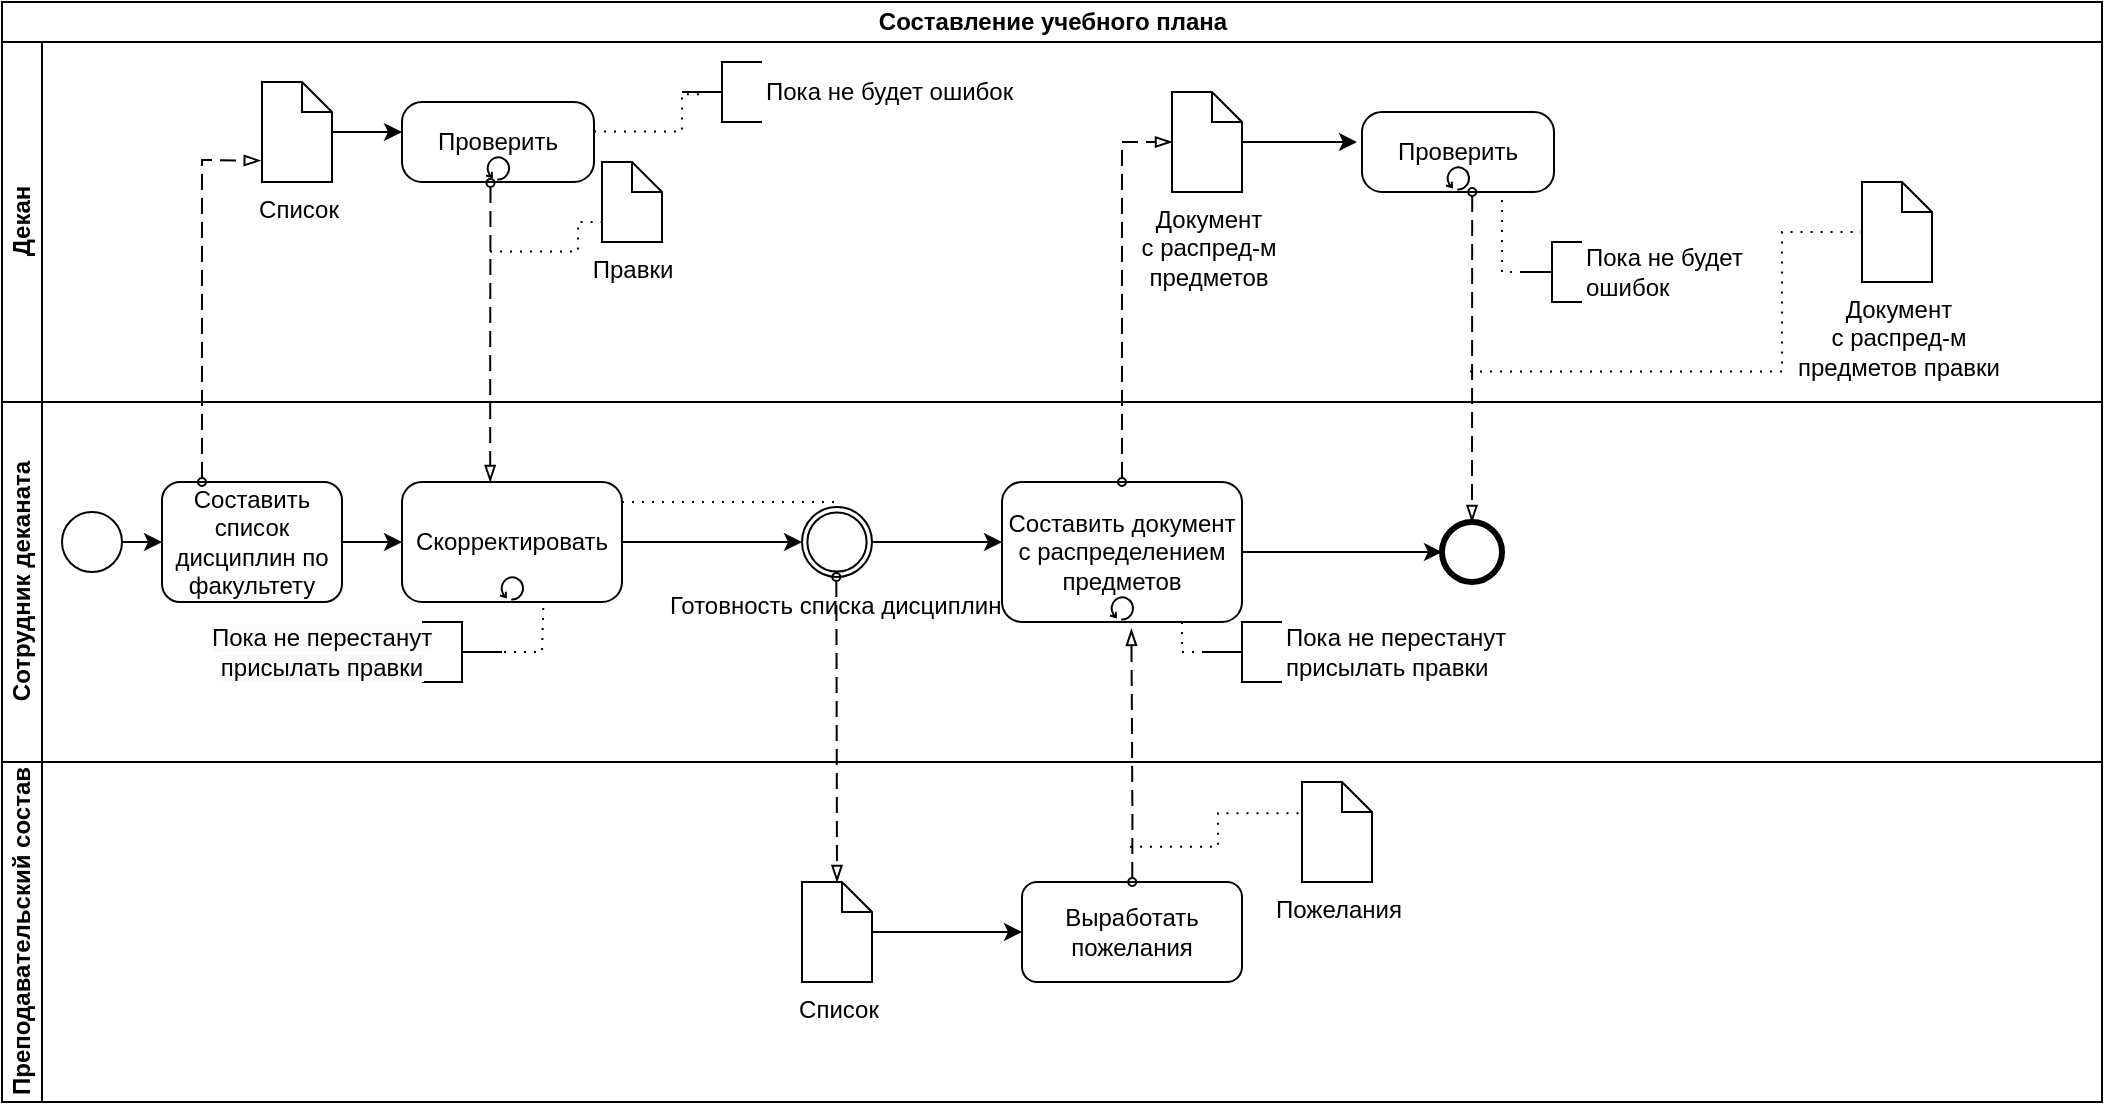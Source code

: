 <mxfile version="24.4.0" type="device">
  <diagram name="Страница — 1" id="1HjzsM5EKkpSvn4BCZEQ">
    <mxGraphModel dx="1431" dy="1990" grid="1" gridSize="10" guides="1" tooltips="1" connect="1" arrows="1" fold="1" page="1" pageScale="1" pageWidth="827" pageHeight="1169" math="0" shadow="0">
      <root>
        <mxCell id="0" />
        <mxCell id="1" parent="0" />
        <mxCell id="k1J7DtnOFnAi078AssT2-37" value="" style="edgeStyle=elbowEdgeStyle;fontSize=12;html=1;endFill=0;startFill=0;endSize=6;startSize=6;dashed=1;dashPattern=1 4;endArrow=none;startArrow=none;rounded=0;" edge="1" parent="1">
          <mxGeometry width="160" relative="1" as="geometry">
            <mxPoint x="440" y="160" as="sourcePoint" />
            <mxPoint x="600" y="160" as="targetPoint" />
          </mxGeometry>
        </mxCell>
        <mxCell id="k1J7DtnOFnAi078AssT2-1" value="Составление учебного плана" style="swimlane;childLayout=stackLayout;resizeParent=1;resizeParentMax=0;horizontal=1;startSize=20;horizontalStack=0;html=1;" vertex="1" parent="1">
          <mxGeometry x="180" y="-90" width="1050" height="550" as="geometry" />
        </mxCell>
        <mxCell id="k1J7DtnOFnAi078AssT2-2" value="Декан" style="swimlane;startSize=20;horizontal=0;html=1;" vertex="1" parent="k1J7DtnOFnAi078AssT2-1">
          <mxGeometry y="20" width="1050" height="180" as="geometry" />
        </mxCell>
        <mxCell id="k1J7DtnOFnAi078AssT2-25" value="" style="edgeStyle=orthogonalEdgeStyle;rounded=0;orthogonalLoop=1;jettySize=auto;html=1;" edge="1" parent="k1J7DtnOFnAi078AssT2-2" source="k1J7DtnOFnAi078AssT2-15">
          <mxGeometry relative="1" as="geometry">
            <mxPoint x="200" y="45" as="targetPoint" />
          </mxGeometry>
        </mxCell>
        <mxCell id="k1J7DtnOFnAi078AssT2-15" value="Список" style="shape=mxgraph.bpmn.data;labelPosition=center;verticalLabelPosition=bottom;align=center;verticalAlign=top;size=15;html=1;" vertex="1" parent="k1J7DtnOFnAi078AssT2-2">
          <mxGeometry x="130" y="20" width="35" height="50" as="geometry" />
        </mxCell>
        <mxCell id="k1J7DtnOFnAi078AssT2-23" value="Проверить" style="points=[[0.25,0,0],[0.5,0,0],[0.75,0,0],[1,0.25,0],[1,0.5,0],[1,0.75,0],[0.75,1,0],[0.5,1,0],[0.25,1,0],[0,0.75,0],[0,0.5,0],[0,0.25,0]];shape=mxgraph.bpmn.task;whiteSpace=wrap;rectStyle=rounded;size=10;html=1;container=1;expand=0;collapsible=0;taskMarker=abstract;isLoopStandard=1;" vertex="1" parent="k1J7DtnOFnAi078AssT2-2">
          <mxGeometry x="200" y="30" width="96" height="40" as="geometry" />
        </mxCell>
        <mxCell id="k1J7DtnOFnAi078AssT2-28" value="" style="edgeStyle=elbowEdgeStyle;fontSize=12;html=1;endFill=0;startFill=0;endSize=6;startSize=6;dashed=1;dashPattern=1 4;endArrow=none;startArrow=none;rounded=0;entryX=0.251;entryY=0.538;entryDx=0;entryDy=0;entryPerimeter=0;" edge="1" parent="k1J7DtnOFnAi078AssT2-2">
          <mxGeometry width="160" relative="1" as="geometry">
            <mxPoint x="296" y="44.71" as="sourcePoint" />
            <mxPoint x="350.04" y="26.14" as="targetPoint" />
            <Array as="points">
              <mxPoint x="340" y="45" />
            </Array>
          </mxGeometry>
        </mxCell>
        <mxCell id="k1J7DtnOFnAi078AssT2-29" value="" style="edgeStyle=elbowEdgeStyle;fontSize=12;html=1;endFill=0;startFill=0;endSize=6;startSize=6;dashed=1;dashPattern=1 4;endArrow=none;startArrow=none;rounded=0;" edge="1" parent="k1J7DtnOFnAi078AssT2-2">
          <mxGeometry width="160" relative="1" as="geometry">
            <mxPoint x="244" y="104.71" as="sourcePoint" />
            <mxPoint x="300" y="90" as="targetPoint" />
            <Array as="points">
              <mxPoint x="288" y="105" />
            </Array>
          </mxGeometry>
        </mxCell>
        <mxCell id="k1J7DtnOFnAi078AssT2-30" value="Правки" style="shape=mxgraph.bpmn.data;labelPosition=center;verticalLabelPosition=bottom;align=center;verticalAlign=top;size=15;html=1;" vertex="1" parent="k1J7DtnOFnAi078AssT2-2">
          <mxGeometry x="300" y="60" width="30" height="40" as="geometry" />
        </mxCell>
        <mxCell id="k1J7DtnOFnAi078AssT2-31" value="Пока не будет ошибок" style="html=1;shape=mxgraph.flowchart.annotation_2;align=left;labelPosition=right;" vertex="1" parent="k1J7DtnOFnAi078AssT2-2">
          <mxGeometry x="340" y="10" width="40" height="30" as="geometry" />
        </mxCell>
        <mxCell id="k1J7DtnOFnAi078AssT2-63" value="Проверить" style="points=[[0.25,0,0],[0.5,0,0],[0.75,0,0],[1,0.25,0],[1,0.5,0],[1,0.75,0],[0.75,1,0],[0.5,1,0],[0.25,1,0],[0,0.75,0],[0,0.5,0],[0,0.25,0]];shape=mxgraph.bpmn.task;whiteSpace=wrap;rectStyle=rounded;size=10;html=1;container=1;expand=0;collapsible=0;taskMarker=abstract;isLoopStandard=1;" vertex="1" parent="k1J7DtnOFnAi078AssT2-2">
          <mxGeometry x="680" y="35" width="96" height="40" as="geometry" />
        </mxCell>
        <mxCell id="k1J7DtnOFnAi078AssT2-66" value="" style="edgeStyle=orthogonalEdgeStyle;rounded=0;orthogonalLoop=1;jettySize=auto;html=1;" edge="1" parent="k1J7DtnOFnAi078AssT2-2" source="k1J7DtnOFnAi078AssT2-64">
          <mxGeometry relative="1" as="geometry">
            <mxPoint x="677.5" y="50" as="targetPoint" />
          </mxGeometry>
        </mxCell>
        <mxCell id="k1J7DtnOFnAi078AssT2-64" value="Документ&lt;br&gt;с распред-м&lt;br&gt;предметов" style="shape=mxgraph.bpmn.data;labelPosition=center;verticalLabelPosition=bottom;align=center;verticalAlign=top;size=15;html=1;" vertex="1" parent="k1J7DtnOFnAi078AssT2-2">
          <mxGeometry x="585" y="25" width="35" height="50" as="geometry" />
        </mxCell>
        <mxCell id="k1J7DtnOFnAi078AssT2-67" value="" style="edgeStyle=elbowEdgeStyle;fontSize=12;html=1;endFill=0;startFill=0;endSize=6;startSize=6;dashed=1;dashPattern=1 4;endArrow=none;startArrow=none;rounded=0;entryX=0.251;entryY=0.538;entryDx=0;entryDy=0;entryPerimeter=0;exitX=0;exitY=0.5;exitDx=0;exitDy=0;exitPerimeter=0;" edge="1" parent="k1J7DtnOFnAi078AssT2-2" source="k1J7DtnOFnAi078AssT2-68">
          <mxGeometry width="160" relative="1" as="geometry">
            <mxPoint x="700.98" y="93.57" as="sourcePoint" />
            <mxPoint x="755.02" y="75.0" as="targetPoint" />
            <Array as="points">
              <mxPoint x="750" y="90" />
            </Array>
          </mxGeometry>
        </mxCell>
        <mxCell id="k1J7DtnOFnAi078AssT2-68" value="Пока не будет &lt;br&gt;ошибок" style="html=1;shape=mxgraph.flowchart.annotation_2;align=left;labelPosition=right;" vertex="1" parent="k1J7DtnOFnAi078AssT2-2">
          <mxGeometry x="760" y="100" width="30" height="30" as="geometry" />
        </mxCell>
        <mxCell id="k1J7DtnOFnAi078AssT2-75" value="" style="edgeStyle=elbowEdgeStyle;fontSize=12;html=1;endFill=0;startFill=0;endSize=6;startSize=6;dashed=1;dashPattern=1 4;endArrow=none;startArrow=none;rounded=0;entryX=0;entryY=0.5;entryDx=0;entryDy=0;entryPerimeter=0;" edge="1" parent="k1J7DtnOFnAi078AssT2-2" target="k1J7DtnOFnAi078AssT2-76">
          <mxGeometry width="160" relative="1" as="geometry">
            <mxPoint x="734" y="164.71" as="sourcePoint" />
            <mxPoint x="900" y="150" as="targetPoint" />
            <Array as="points">
              <mxPoint x="890" y="120" />
            </Array>
          </mxGeometry>
        </mxCell>
        <mxCell id="k1J7DtnOFnAi078AssT2-76" value="Документ&lt;br&gt;с распред-м&lt;br&gt;предметов правки" style="shape=mxgraph.bpmn.data;labelPosition=center;verticalLabelPosition=bottom;align=center;verticalAlign=top;size=15;html=1;" vertex="1" parent="k1J7DtnOFnAi078AssT2-2">
          <mxGeometry x="930" y="70" width="35" height="50" as="geometry" />
        </mxCell>
        <mxCell id="k1J7DtnOFnAi078AssT2-3" value="Сотрудник деканата" style="swimlane;startSize=20;horizontal=0;html=1;" vertex="1" parent="k1J7DtnOFnAi078AssT2-1">
          <mxGeometry y="200" width="1050" height="180" as="geometry" />
        </mxCell>
        <mxCell id="k1J7DtnOFnAi078AssT2-13" value="" style="edgeStyle=orthogonalEdgeStyle;rounded=0;orthogonalLoop=1;jettySize=auto;html=1;entryX=0;entryY=0.5;entryDx=0;entryDy=0;entryPerimeter=0;" edge="1" parent="k1J7DtnOFnAi078AssT2-3" source="k1J7DtnOFnAi078AssT2-7" target="k1J7DtnOFnAi078AssT2-9">
          <mxGeometry relative="1" as="geometry">
            <Array as="points">
              <mxPoint x="80" y="70" />
            </Array>
          </mxGeometry>
        </mxCell>
        <mxCell id="k1J7DtnOFnAi078AssT2-7" value="" style="ellipse;whiteSpace=wrap;html=1;aspect=fixed;" vertex="1" parent="k1J7DtnOFnAi078AssT2-3">
          <mxGeometry x="30" y="55" width="30" height="30" as="geometry" />
        </mxCell>
        <mxCell id="k1J7DtnOFnAi078AssT2-34" value="" style="edgeStyle=orthogonalEdgeStyle;rounded=0;orthogonalLoop=1;jettySize=auto;html=1;" edge="1" parent="k1J7DtnOFnAi078AssT2-3" source="k1J7DtnOFnAi078AssT2-9">
          <mxGeometry relative="1" as="geometry">
            <mxPoint x="200" y="70" as="targetPoint" />
          </mxGeometry>
        </mxCell>
        <mxCell id="k1J7DtnOFnAi078AssT2-9" value="Составить список дисциплин по факультету" style="rounded=1;whiteSpace=wrap;html=1;" vertex="1" parent="k1J7DtnOFnAi078AssT2-3">
          <mxGeometry x="80" y="40" width="90" height="60" as="geometry" />
        </mxCell>
        <mxCell id="k1J7DtnOFnAi078AssT2-18" value="" style="endArrow=blockThin;html=1;labelPosition=left;verticalLabelPosition=middle;align=right;verticalAlign=middle;dashed=1;dashPattern=8 4;endFill=0;startArrow=oval;startFill=0;endSize=6;startSize=4;rounded=0;entryX=-0.018;entryY=0.787;entryDx=0;entryDy=0;entryPerimeter=0;" edge="1" parent="k1J7DtnOFnAi078AssT2-3" target="k1J7DtnOFnAi078AssT2-15">
          <mxGeometry relative="1" as="geometry">
            <mxPoint x="100" y="40" as="sourcePoint" />
            <mxPoint x="100" y="-50" as="targetPoint" />
            <Array as="points">
              <mxPoint x="100" y="-121" />
            </Array>
          </mxGeometry>
        </mxCell>
        <mxCell id="k1J7DtnOFnAi078AssT2-27" value="" style="endArrow=blockThin;html=1;labelPosition=left;verticalLabelPosition=middle;align=right;verticalAlign=middle;dashed=1;dashPattern=8 4;endFill=0;startArrow=oval;startFill=0;endSize=6;startSize=4;rounded=0;exitX=0.461;exitY=1.011;exitDx=0;exitDy=0;exitPerimeter=0;" edge="1" parent="k1J7DtnOFnAi078AssT2-3" source="k1J7DtnOFnAi078AssT2-23">
          <mxGeometry relative="1" as="geometry">
            <mxPoint x="243" y="-37" as="sourcePoint" />
            <mxPoint x="244.09" y="40" as="targetPoint" />
            <Array as="points">
              <mxPoint x="244.09" y="-20" />
            </Array>
          </mxGeometry>
        </mxCell>
        <mxCell id="k1J7DtnOFnAi078AssT2-43" value="" style="edgeStyle=orthogonalEdgeStyle;rounded=0;orthogonalLoop=1;jettySize=auto;html=1;" edge="1" parent="k1J7DtnOFnAi078AssT2-3" source="k1J7DtnOFnAi078AssT2-22" target="k1J7DtnOFnAi078AssT2-42">
          <mxGeometry relative="1" as="geometry" />
        </mxCell>
        <mxCell id="k1J7DtnOFnAi078AssT2-22" value="Скорректировать" style="points=[[0.25,0,0],[0.5,0,0],[0.75,0,0],[1,0.25,0],[1,0.5,0],[1,0.75,0],[0.75,1,0],[0.5,1,0],[0.25,1,0],[0,0.75,0],[0,0.5,0],[0,0.25,0]];shape=mxgraph.bpmn.task;whiteSpace=wrap;rectStyle=rounded;size=10;html=1;container=1;expand=0;collapsible=0;taskMarker=abstract;isLoopStandard=1;" vertex="1" parent="k1J7DtnOFnAi078AssT2-3">
          <mxGeometry x="200" y="40" width="110" height="60" as="geometry" />
        </mxCell>
        <mxCell id="k1J7DtnOFnAi078AssT2-35" value="" style="html=1;shape=mxgraph.flowchart.annotation_2;align=left;labelPosition=right;flipH=1;" vertex="1" parent="k1J7DtnOFnAi078AssT2-3">
          <mxGeometry x="210" y="110" width="40" height="30" as="geometry" />
        </mxCell>
        <mxCell id="k1J7DtnOFnAi078AssT2-38" value="" style="edgeStyle=elbowEdgeStyle;fontSize=12;html=1;endFill=0;startFill=0;endSize=6;startSize=6;dashed=1;dashPattern=1 4;endArrow=none;startArrow=none;rounded=0;exitX=0.642;exitY=1.05;exitDx=0;exitDy=0;exitPerimeter=0;entryX=0;entryY=0.5;entryDx=0;entryDy=0;entryPerimeter=0;" edge="1" parent="k1J7DtnOFnAi078AssT2-3" source="k1J7DtnOFnAi078AssT2-22" target="k1J7DtnOFnAi078AssT2-35">
          <mxGeometry width="160" relative="1" as="geometry">
            <mxPoint x="130" y="124.66" as="sourcePoint" />
            <mxPoint x="290" y="124.66" as="targetPoint" />
            <Array as="points">
              <mxPoint x="270" y="125" />
            </Array>
          </mxGeometry>
        </mxCell>
        <mxCell id="k1J7DtnOFnAi078AssT2-54" value="" style="edgeStyle=orthogonalEdgeStyle;rounded=0;orthogonalLoop=1;jettySize=auto;html=1;" edge="1" parent="k1J7DtnOFnAi078AssT2-3" source="k1J7DtnOFnAi078AssT2-42">
          <mxGeometry relative="1" as="geometry">
            <mxPoint x="500" y="70" as="targetPoint" />
          </mxGeometry>
        </mxCell>
        <mxCell id="k1J7DtnOFnAi078AssT2-42" value="Готовность списка дисциплин&amp;nbsp;" style="points=[[0.145,0.145,0],[0.5,0,0],[0.855,0.145,0],[1,0.5,0],[0.855,0.855,0],[0.5,1,0],[0.145,0.855,0],[0,0.5,0]];shape=mxgraph.bpmn.event;html=1;verticalLabelPosition=bottom;labelBackgroundColor=#ffffff;verticalAlign=top;align=center;perimeter=ellipsePerimeter;outlineConnect=0;aspect=fixed;outline=throwing;symbol=general;" vertex="1" parent="k1J7DtnOFnAi078AssT2-3">
          <mxGeometry x="400" y="52.5" width="35" height="35" as="geometry" />
        </mxCell>
        <mxCell id="k1J7DtnOFnAi078AssT2-44" value="" style="endArrow=blockThin;html=1;labelPosition=left;verticalLabelPosition=middle;align=right;verticalAlign=middle;dashed=1;dashPattern=8 4;endFill=0;startArrow=oval;startFill=0;endSize=6;startSize=4;rounded=0;exitX=0.461;exitY=1.011;exitDx=0;exitDy=0;exitPerimeter=0;entryX=0.5;entryY=0;entryDx=0;entryDy=0;entryPerimeter=0;" edge="1" parent="k1J7DtnOFnAi078AssT2-3" target="k1J7DtnOFnAi078AssT2-45">
          <mxGeometry relative="1" as="geometry">
            <mxPoint x="417.16" y="87.5" as="sourcePoint" />
            <mxPoint x="417" y="210" as="targetPoint" />
            <Array as="points">
              <mxPoint x="417.25" y="117.5" />
            </Array>
          </mxGeometry>
        </mxCell>
        <mxCell id="k1J7DtnOFnAi078AssT2-49" value="&lt;br&gt;&lt;span style=&quot;color: rgb(0, 0, 0); font-family: Helvetica; font-size: 12px; font-style: normal; font-variant-ligatures: normal; font-variant-caps: normal; font-weight: 400; letter-spacing: normal; orphans: 2; text-align: left; text-indent: 0px; text-transform: none; widows: 2; word-spacing: 0px; -webkit-text-stroke-width: 0px; white-space: nowrap; background-color: rgb(251, 251, 251); text-decoration-thickness: initial; text-decoration-style: initial; text-decoration-color: initial; display: inline !important; float: none;&quot;&gt;Пока не перестанут &lt;br&gt;присылать правки&lt;/span&gt;&lt;div&gt;&lt;br/&gt;&lt;/div&gt;" style="text;html=1;align=center;verticalAlign=middle;whiteSpace=wrap;rounded=0;" vertex="1" parent="k1J7DtnOFnAi078AssT2-3">
          <mxGeometry x="130" y="110" width="60" height="30" as="geometry" />
        </mxCell>
        <mxCell id="k1J7DtnOFnAi078AssT2-74" value="" style="edgeStyle=orthogonalEdgeStyle;rounded=0;orthogonalLoop=1;jettySize=auto;html=1;" edge="1" parent="k1J7DtnOFnAi078AssT2-3" source="k1J7DtnOFnAi078AssT2-58" target="k1J7DtnOFnAi078AssT2-73">
          <mxGeometry relative="1" as="geometry" />
        </mxCell>
        <mxCell id="k1J7DtnOFnAi078AssT2-58" value="Составить документ с распределением предметов" style="points=[[0.25,0,0],[0.5,0,0],[0.75,0,0],[1,0.25,0],[1,0.5,0],[1,0.75,0],[0.75,1,0],[0.5,1,0],[0.25,1,0],[0,0.75,0],[0,0.5,0],[0,0.25,0]];shape=mxgraph.bpmn.task;whiteSpace=wrap;rectStyle=rounded;size=10;html=1;container=1;expand=0;collapsible=0;taskMarker=abstract;isLoopStandard=1;" vertex="1" parent="k1J7DtnOFnAi078AssT2-3">
          <mxGeometry x="500" y="40" width="120" height="70" as="geometry" />
        </mxCell>
        <mxCell id="k1J7DtnOFnAi078AssT2-61" value="Пока не перестанут&lt;br&gt;присылать правки" style="html=1;shape=mxgraph.flowchart.annotation_2;align=left;labelPosition=right;" vertex="1" parent="k1J7DtnOFnAi078AssT2-3">
          <mxGeometry x="600" y="110" width="40" height="30" as="geometry" />
        </mxCell>
        <mxCell id="k1J7DtnOFnAi078AssT2-62" value="" style="edgeStyle=elbowEdgeStyle;fontSize=12;html=1;endFill=0;startFill=0;endSize=6;startSize=6;dashed=1;dashPattern=1 4;endArrow=none;startArrow=none;rounded=0;entryX=0;entryY=0.5;entryDx=0;entryDy=0;entryPerimeter=0;exitX=0.75;exitY=1;exitDx=0;exitDy=0;exitPerimeter=0;" edge="1" parent="k1J7DtnOFnAi078AssT2-3" source="k1J7DtnOFnAi078AssT2-58" target="k1J7DtnOFnAi078AssT2-61">
          <mxGeometry width="160" relative="1" as="geometry">
            <mxPoint x="640" y="73.57" as="sourcePoint" />
            <mxPoint x="694.04" y="55" as="targetPoint" />
            <Array as="points">
              <mxPoint x="590" y="120" />
            </Array>
          </mxGeometry>
        </mxCell>
        <mxCell id="k1J7DtnOFnAi078AssT2-73" value="" style="points=[[0.145,0.145,0],[0.5,0,0],[0.855,0.145,0],[1,0.5,0],[0.855,0.855,0],[0.5,1,0],[0.145,0.855,0],[0,0.5,0]];shape=mxgraph.bpmn.event;html=1;verticalLabelPosition=bottom;labelBackgroundColor=#ffffff;verticalAlign=top;align=center;perimeter=ellipsePerimeter;outlineConnect=0;aspect=fixed;outline=end;symbol=terminate2;" vertex="1" parent="k1J7DtnOFnAi078AssT2-3">
          <mxGeometry x="720" y="60" width="30" height="30" as="geometry" />
        </mxCell>
        <mxCell id="k1J7DtnOFnAi078AssT2-4" value="Преподавательский состав" style="swimlane;startSize=20;horizontal=0;html=1;" vertex="1" parent="k1J7DtnOFnAi078AssT2-1">
          <mxGeometry y="380" width="1050" height="170" as="geometry" />
        </mxCell>
        <mxCell id="k1J7DtnOFnAi078AssT2-51" value="" style="edgeStyle=orthogonalEdgeStyle;rounded=0;orthogonalLoop=1;jettySize=auto;html=1;" edge="1" parent="k1J7DtnOFnAi078AssT2-4" source="k1J7DtnOFnAi078AssT2-45" target="k1J7DtnOFnAi078AssT2-50">
          <mxGeometry relative="1" as="geometry" />
        </mxCell>
        <mxCell id="k1J7DtnOFnAi078AssT2-45" value="Список" style="shape=mxgraph.bpmn.data;labelPosition=center;verticalLabelPosition=bottom;align=center;verticalAlign=top;size=15;html=1;" vertex="1" parent="k1J7DtnOFnAi078AssT2-4">
          <mxGeometry x="400" y="60" width="35" height="50" as="geometry" />
        </mxCell>
        <mxCell id="k1J7DtnOFnAi078AssT2-50" value="Выработать пожелания" style="rounded=1;whiteSpace=wrap;html=1;" vertex="1" parent="k1J7DtnOFnAi078AssT2-4">
          <mxGeometry x="510" y="60" width="110" height="50" as="geometry" />
        </mxCell>
        <mxCell id="k1J7DtnOFnAi078AssT2-52" value="" style="endArrow=blockThin;html=1;labelPosition=left;verticalLabelPosition=middle;align=right;verticalAlign=middle;dashed=1;dashPattern=8 4;endFill=0;startArrow=oval;startFill=0;endSize=6;startSize=4;rounded=0;exitX=0.461;exitY=1.011;exitDx=0;exitDy=0;exitPerimeter=0;entryX=0.539;entryY=1.049;entryDx=0;entryDy=0;entryPerimeter=0;" edge="1" parent="k1J7DtnOFnAi078AssT2-4" target="k1J7DtnOFnAi078AssT2-58">
          <mxGeometry relative="1" as="geometry">
            <mxPoint x="565.12" y="60.0" as="sourcePoint" />
            <mxPoint x="560" y="-60" as="targetPoint" />
            <Array as="points">
              <mxPoint x="565.21" y="30.0" />
              <mxPoint x="564.96" y="-22.5" />
            </Array>
          </mxGeometry>
        </mxCell>
        <mxCell id="k1J7DtnOFnAi078AssT2-55" value="Пожелания" style="shape=mxgraph.bpmn.data;labelPosition=center;verticalLabelPosition=bottom;align=center;verticalAlign=top;size=15;html=1;" vertex="1" parent="k1J7DtnOFnAi078AssT2-4">
          <mxGeometry x="650" y="10" width="35" height="50" as="geometry" />
        </mxCell>
        <mxCell id="k1J7DtnOFnAi078AssT2-57" value="" style="edgeStyle=elbowEdgeStyle;fontSize=12;html=1;endFill=0;startFill=0;endSize=6;startSize=6;dashed=1;dashPattern=1 4;endArrow=none;startArrow=none;rounded=0;entryX=-0.011;entryY=0.312;entryDx=0;entryDy=0;entryPerimeter=0;" edge="1" parent="k1J7DtnOFnAi078AssT2-4" target="k1J7DtnOFnAi078AssT2-55">
          <mxGeometry width="160" relative="1" as="geometry">
            <mxPoint x="564" y="42.36" as="sourcePoint" />
            <mxPoint x="620" y="27.65" as="targetPoint" />
            <Array as="points">
              <mxPoint x="608" y="42.65" />
            </Array>
          </mxGeometry>
        </mxCell>
        <mxCell id="k1J7DtnOFnAi078AssT2-60" value="" style="endArrow=blockThin;html=1;labelPosition=left;verticalLabelPosition=middle;align=right;verticalAlign=middle;dashed=1;dashPattern=8 4;endFill=0;startArrow=oval;startFill=0;endSize=6;startSize=4;rounded=0;exitX=0.5;exitY=0;exitDx=0;exitDy=0;exitPerimeter=0;entryX=0;entryY=0.5;entryDx=0;entryDy=0;entryPerimeter=0;" edge="1" parent="k1J7DtnOFnAi078AssT2-1" source="k1J7DtnOFnAi078AssT2-58" target="k1J7DtnOFnAi078AssT2-64">
          <mxGeometry relative="1" as="geometry">
            <mxPoint x="560.46" y="161.44" as="sourcePoint" />
            <mxPoint x="560" y="80" as="targetPoint" />
            <Array as="points">
              <mxPoint x="560" y="70" />
            </Array>
          </mxGeometry>
        </mxCell>
        <mxCell id="k1J7DtnOFnAi078AssT2-70" value="" style="endArrow=blockThin;html=1;labelPosition=left;verticalLabelPosition=middle;align=right;verticalAlign=middle;dashed=1;dashPattern=8 4;endFill=0;startArrow=oval;startFill=0;endSize=6;startSize=4;rounded=0;exitX=0.574;exitY=1.001;exitDx=0;exitDy=0;exitPerimeter=0;" edge="1" parent="k1J7DtnOFnAi078AssT2-1" source="k1J7DtnOFnAi078AssT2-63" target="k1J7DtnOFnAi078AssT2-73">
          <mxGeometry relative="1" as="geometry">
            <mxPoint x="730" y="95" as="sourcePoint" />
            <mxPoint x="730.09" y="245" as="targetPoint" />
            <Array as="points" />
          </mxGeometry>
        </mxCell>
      </root>
    </mxGraphModel>
  </diagram>
</mxfile>
